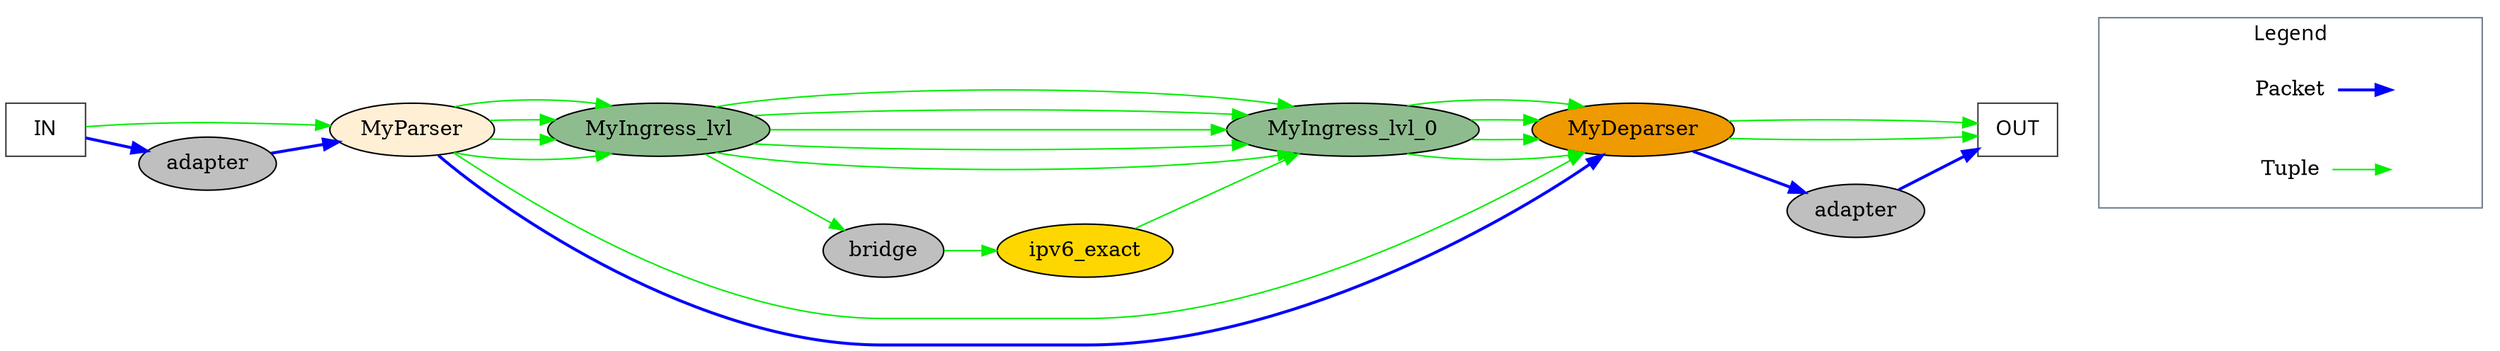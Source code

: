digraph SimpleSumeSwitch {
rankdir = LR;
_IN_[label = "IN", shape=box, color = gray24,  fontname="times:italic"  ];
_OUT_[label = "OUT", shape=box, color = gray24,  fontname="times:italic"  ];
MyParser[style = filled, fillcolor = papayawhip ];
MyIngress_lvl[style = filled, fillcolor = darkseagreen ];
ipv6_exact[style = filled, fillcolor = gold ];
MyIngress_lvl_0[style = filled, fillcolor = darkseagreen ];
MyDeparser[style = filled, fillcolor = orange2 ];
S_BRIDGER_for_ipv6_exact_tuple_in_request[label = "bridge", style = filled, fillcolor=gray75 ];
S_PROTOCOL_ADAPTER_INGRESS[label = "adapter", style = filled, fillcolor=gray75 ];
S_PROTOCOL_ADAPTER_EGRESS[label = "adapter", style = filled, fillcolor=gray75 ];
MyIngress_lvl -> MyIngress_lvl_0 [color=green2] ;
MyIngress_lvl -> MyIngress_lvl_0 [color=green2] ;
MyIngress_lvl -> MyIngress_lvl_0 [color=green2] ;
MyIngress_lvl -> MyIngress_lvl_0 [color=green2] ;
MyIngress_lvl -> MyIngress_lvl_0 [color=green2] ;
MyIngress_lvl -> S_BRIDGER_for_ipv6_exact_tuple_in_request [color=green2] ;
S_BRIDGER_for_ipv6_exact_tuple_in_request -> ipv6_exact [color=green2] ;
ipv6_exact -> MyIngress_lvl_0 [color=green2] ;
MyParser -> MyIngress_lvl [color=green2] ;
MyIngress_lvl_0 -> MyDeparser [color=green2] ;
MyParser -> MyIngress_lvl [color=green2] ;
MyIngress_lvl_0 -> MyDeparser [color=green2] ;
MyParser -> MyIngress_lvl [color=green2] ;
MyIngress_lvl_0 -> MyDeparser [color=green2] ;
MyDeparser -> _OUT_ [color=green2] ;
_IN_ -> MyParser [color=green2] ;
MyParser -> MyIngress_lvl [color=green2] ;
MyIngress_lvl_0 -> MyDeparser [color=green2] ;
MyDeparser -> _OUT_ [color=green2] ;
_IN_ -> S_PROTOCOL_ADAPTER_INGRESS [color=blue, style = bold] ;
S_PROTOCOL_ADAPTER_INGRESS -> MyParser [color=blue, style = bold] ;
MyParser -> MyDeparser [color=blue, style = bold] ;
MyDeparser -> S_PROTOCOL_ADAPTER_EGRESS [color=blue, style = bold] ;
S_PROTOCOL_ADAPTER_EGRESS -> _OUT_ [color=blue, style = bold] ;
MyParser -> MyDeparser [color=green2] ;
subgraph cluster_0 { 
    node [shape=plaintext];
    
    k3 [label = "Tuple" ];
    k2 [label = "Packet" ];

    d2 [label = "" ];
    d3 [label = "" ];

    anchor [label = "" ];
    
    anchor -> k2 [style=invis];
    anchor -> k3 [style=invis];  
    
    k2 -> d2 [color=blue, style=bold];
    k3 -> d3 [color=green2];
    
    label = "Legend"; fontname="times:bold";
    color=SlateGray
}
_OUT_ -> anchor [style=invis];

}
